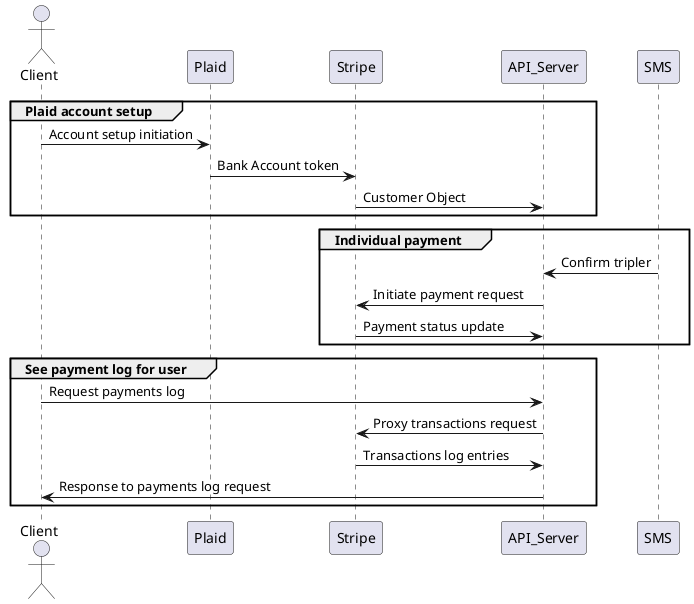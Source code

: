 @startuml

actor Client

group Plaid account setup

Client -> Plaid: Account setup initiation
Plaid -> Stripe: Bank Account token
Stripe -> API_Server: Customer Object

end

group Individual payment

SMS -> API_Server: Confirm tripler
API_Server -> Stripe: Initiate payment request
Stripe -> API_Server: Payment status update

end

group See payment log for user

Client -> API_Server: Request payments log
API_Server -> Stripe: Proxy transactions request
Stripe -> API_Server: Transactions log entries
API_Server -> Client: Response to payments log request

end

@enduml
